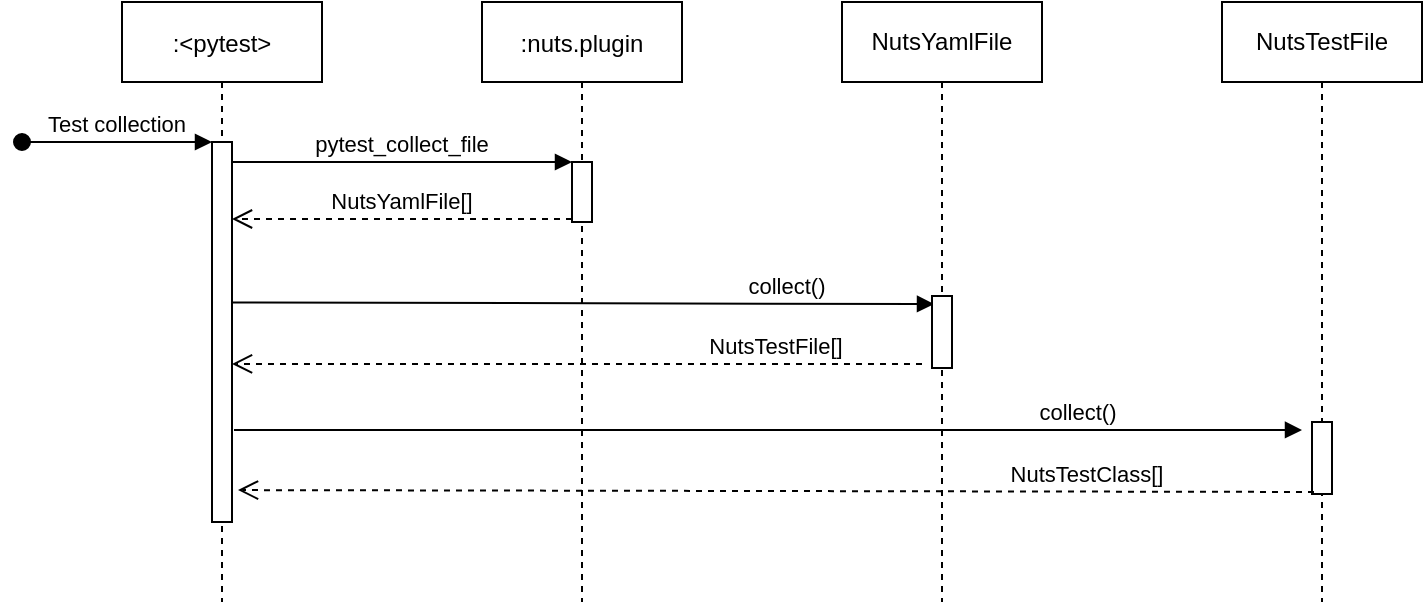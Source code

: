 <mxfile version="15.7.1" type="device"><diagram id="kgpKYQtTHZ0yAKxKKP6v" name="Page-1"><mxGraphModel dx="1422" dy="716" grid="1" gridSize="10" guides="1" tooltips="1" connect="1" arrows="1" fold="1" page="1" pageScale="1" pageWidth="850" pageHeight="1100" math="0" shadow="0"><root><mxCell id="0"/><mxCell id="1" parent="0"/><mxCell id="3nuBFxr9cyL0pnOWT2aG-1" value=":&lt;pytest&gt;" style="shape=umlLifeline;perimeter=lifelinePerimeter;container=1;collapsible=0;recursiveResize=0;rounded=0;shadow=0;strokeWidth=1;" parent="1" vertex="1"><mxGeometry x="120" y="80" width="100" height="300" as="geometry"/></mxCell><mxCell id="3nuBFxr9cyL0pnOWT2aG-2" value="" style="points=[];perimeter=orthogonalPerimeter;rounded=0;shadow=0;strokeWidth=1;" parent="3nuBFxr9cyL0pnOWT2aG-1" vertex="1"><mxGeometry x="45" y="70" width="10" height="190" as="geometry"/></mxCell><mxCell id="3nuBFxr9cyL0pnOWT2aG-3" value="Test collection" style="verticalAlign=bottom;startArrow=oval;endArrow=block;startSize=8;shadow=0;strokeWidth=1;" parent="3nuBFxr9cyL0pnOWT2aG-1" target="3nuBFxr9cyL0pnOWT2aG-2" edge="1"><mxGeometry relative="1" as="geometry"><mxPoint x="-50" y="70" as="sourcePoint"/></mxGeometry></mxCell><mxCell id="3nuBFxr9cyL0pnOWT2aG-5" value=":nuts.plugin" style="shape=umlLifeline;perimeter=lifelinePerimeter;container=1;collapsible=0;recursiveResize=0;rounded=0;shadow=0;strokeWidth=1;" parent="1" vertex="1"><mxGeometry x="300" y="80" width="100" height="300" as="geometry"/></mxCell><mxCell id="3nuBFxr9cyL0pnOWT2aG-6" value="" style="points=[];perimeter=orthogonalPerimeter;rounded=0;shadow=0;strokeWidth=1;" parent="3nuBFxr9cyL0pnOWT2aG-5" vertex="1"><mxGeometry x="45" y="80" width="10" height="30" as="geometry"/></mxCell><mxCell id="S8NIEP_PS_XCEL0VlPhK-11" value="collect()" style="verticalAlign=bottom;endArrow=block;shadow=0;strokeWidth=1;" edge="1" parent="3nuBFxr9cyL0pnOWT2aG-5"><mxGeometry x="0.581" relative="1" as="geometry"><mxPoint x="-125" y="150.25" as="sourcePoint"/><mxPoint x="226" y="151" as="targetPoint"/><mxPoint as="offset"/></mxGeometry></mxCell><mxCell id="3nuBFxr9cyL0pnOWT2aG-7" value="NutsYamlFile[]" style="verticalAlign=bottom;endArrow=open;dashed=1;endSize=8;exitX=0;exitY=0.95;shadow=0;strokeWidth=1;" parent="1" source="3nuBFxr9cyL0pnOWT2aG-6" target="3nuBFxr9cyL0pnOWT2aG-2" edge="1"><mxGeometry relative="1" as="geometry"><mxPoint x="275" y="236" as="targetPoint"/></mxGeometry></mxCell><mxCell id="3nuBFxr9cyL0pnOWT2aG-8" value="pytest_collect_file" style="verticalAlign=bottom;endArrow=block;entryX=0;entryY=0;shadow=0;strokeWidth=1;" parent="1" source="3nuBFxr9cyL0pnOWT2aG-2" target="3nuBFxr9cyL0pnOWT2aG-6" edge="1"><mxGeometry relative="1" as="geometry"><mxPoint x="275" y="160" as="sourcePoint"/></mxGeometry></mxCell><mxCell id="S8NIEP_PS_XCEL0VlPhK-8" value="NutsYamlFile" style="shape=umlLifeline;perimeter=lifelinePerimeter;whiteSpace=wrap;html=1;container=1;collapsible=0;recursiveResize=0;outlineConnect=0;" vertex="1" parent="1"><mxGeometry x="480" y="80" width="100" height="300" as="geometry"/></mxCell><mxCell id="S8NIEP_PS_XCEL0VlPhK-12" value="" style="points=[];perimeter=orthogonalPerimeter;rounded=0;shadow=0;strokeWidth=1;" vertex="1" parent="S8NIEP_PS_XCEL0VlPhK-8"><mxGeometry x="45" y="147" width="10" height="36" as="geometry"/></mxCell><mxCell id="S8NIEP_PS_XCEL0VlPhK-9" value="NutsTestFile" style="shape=umlLifeline;perimeter=lifelinePerimeter;whiteSpace=wrap;html=1;container=1;collapsible=0;recursiveResize=0;outlineConnect=0;" vertex="1" parent="1"><mxGeometry x="670" y="80" width="100" height="300" as="geometry"/></mxCell><mxCell id="S8NIEP_PS_XCEL0VlPhK-14" value="" style="points=[];perimeter=orthogonalPerimeter;rounded=0;shadow=0;strokeWidth=1;" vertex="1" parent="S8NIEP_PS_XCEL0VlPhK-9"><mxGeometry x="45" y="210" width="10" height="36" as="geometry"/></mxCell><mxCell id="S8NIEP_PS_XCEL0VlPhK-10" value="NutsTestFile[]" style="verticalAlign=bottom;endArrow=open;dashed=1;endSize=8;shadow=0;strokeWidth=1;entryX=1;entryY=0.584;entryDx=0;entryDy=0;entryPerimeter=0;" edge="1" parent="1" target="3nuBFxr9cyL0pnOWT2aG-2"><mxGeometry x="-0.578" relative="1" as="geometry"><mxPoint x="180" y="262" as="targetPoint"/><mxPoint x="520" y="261" as="sourcePoint"/><mxPoint as="offset"/></mxGeometry></mxCell><mxCell id="S8NIEP_PS_XCEL0VlPhK-13" value="collect()" style="verticalAlign=bottom;endArrow=block;shadow=0;strokeWidth=1;entryX=-0.5;entryY=0.111;entryDx=0;entryDy=0;entryPerimeter=0;exitX=1.1;exitY=0.758;exitDx=0;exitDy=0;exitPerimeter=0;" edge="1" parent="1" source="3nuBFxr9cyL0pnOWT2aG-2" target="S8NIEP_PS_XCEL0VlPhK-14"><mxGeometry x="0.581" relative="1" as="geometry"><mxPoint x="180" y="293.25" as="sourcePoint"/><mxPoint x="531" y="294" as="targetPoint"/><mxPoint as="offset"/></mxGeometry></mxCell><mxCell id="S8NIEP_PS_XCEL0VlPhK-15" value="NutsTestClass[]" style="verticalAlign=bottom;endArrow=open;dashed=1;endSize=8;shadow=0;strokeWidth=1;entryX=1.3;entryY=0.916;entryDx=0;entryDy=0;entryPerimeter=0;exitX=0.1;exitY=0.972;exitDx=0;exitDy=0;exitPerimeter=0;" edge="1" parent="1" source="S8NIEP_PS_XCEL0VlPhK-14" target="3nuBFxr9cyL0pnOWT2aG-2"><mxGeometry x="-0.578" relative="1" as="geometry"><mxPoint x="180" y="323.96" as="targetPoint"/><mxPoint x="525" y="324" as="sourcePoint"/><mxPoint as="offset"/></mxGeometry></mxCell></root></mxGraphModel></diagram></mxfile>